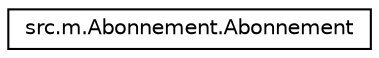digraph "Graphical Class Hierarchy"
{
  edge [fontname="Helvetica",fontsize="10",labelfontname="Helvetica",labelfontsize="10"];
  node [fontname="Helvetica",fontsize="10",shape=record];
  rankdir="LR";
  Node1 [label="src.m.Abonnement.Abonnement",height=0.2,width=0.4,color="black", fillcolor="white", style="filled",URL="$classsrc_1_1m_1_1_abonnement_1_1_abonnement.html"];
}

